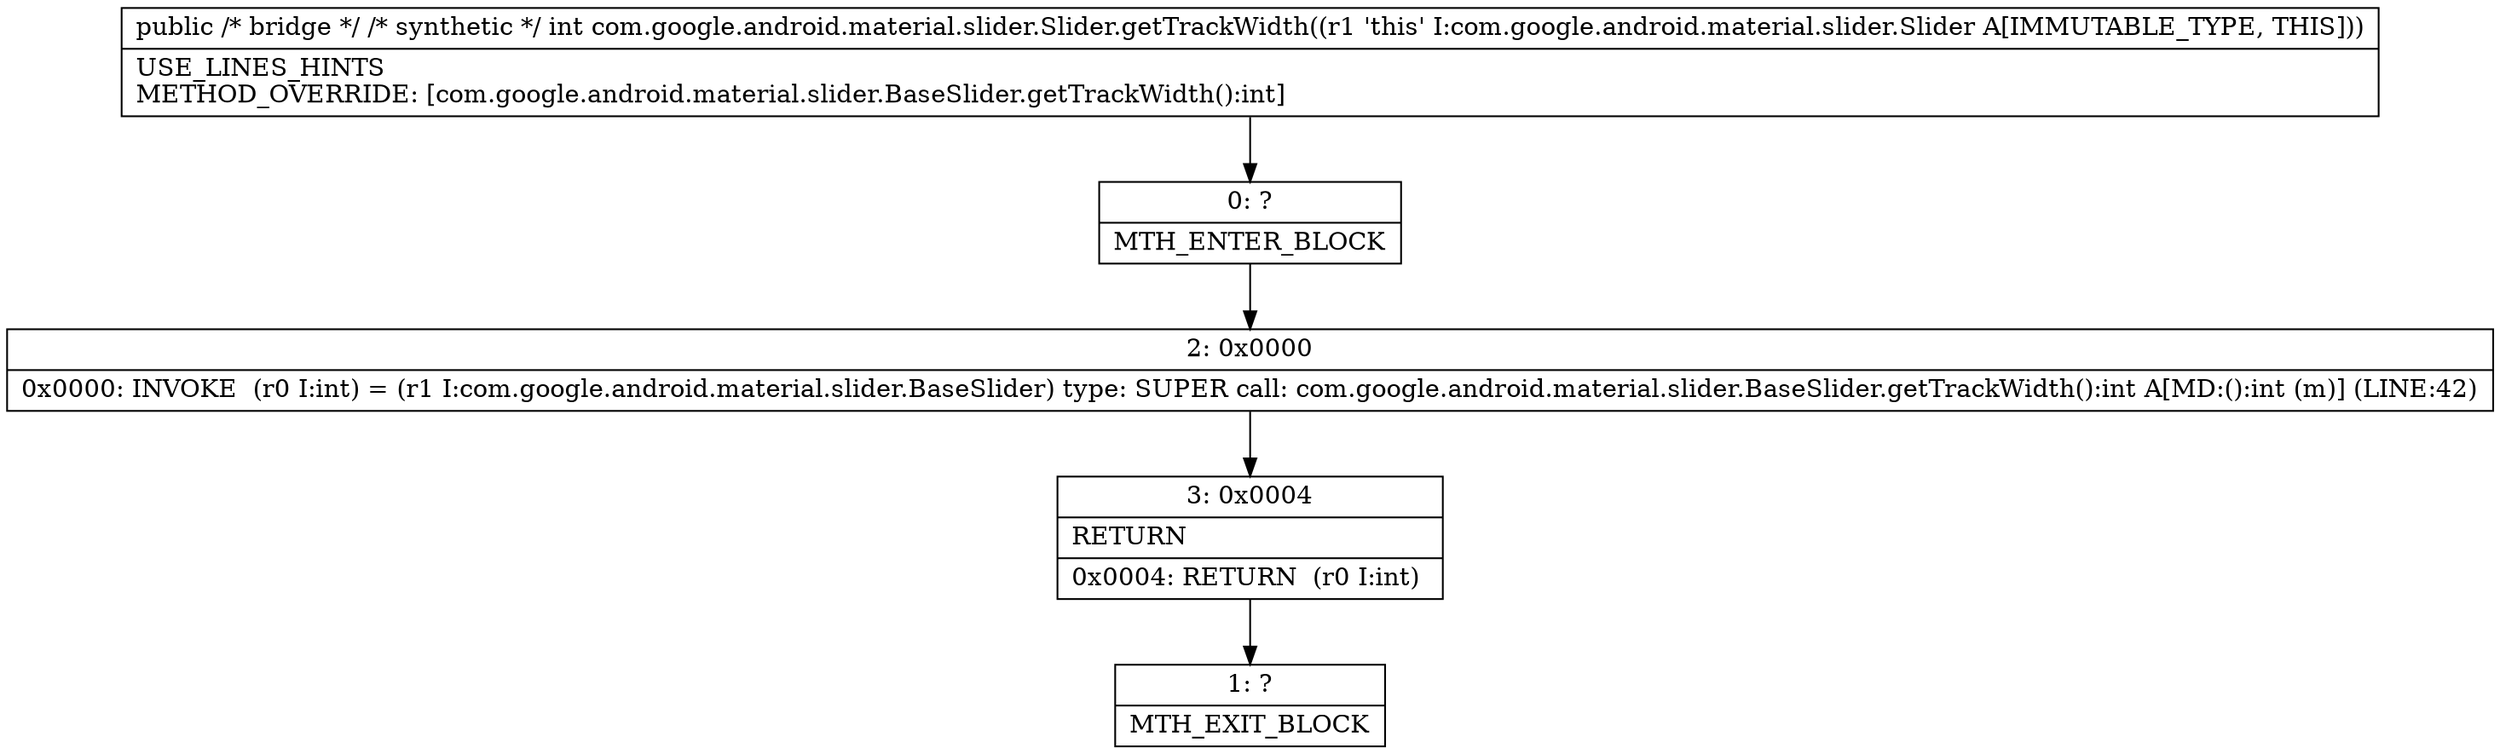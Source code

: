 digraph "CFG forcom.google.android.material.slider.Slider.getTrackWidth()I" {
Node_0 [shape=record,label="{0\:\ ?|MTH_ENTER_BLOCK\l}"];
Node_2 [shape=record,label="{2\:\ 0x0000|0x0000: INVOKE  (r0 I:int) = (r1 I:com.google.android.material.slider.BaseSlider) type: SUPER call: com.google.android.material.slider.BaseSlider.getTrackWidth():int A[MD:():int (m)] (LINE:42)\l}"];
Node_3 [shape=record,label="{3\:\ 0x0004|RETURN\l|0x0004: RETURN  (r0 I:int) \l}"];
Node_1 [shape=record,label="{1\:\ ?|MTH_EXIT_BLOCK\l}"];
MethodNode[shape=record,label="{public \/* bridge *\/ \/* synthetic *\/ int com.google.android.material.slider.Slider.getTrackWidth((r1 'this' I:com.google.android.material.slider.Slider A[IMMUTABLE_TYPE, THIS]))  | USE_LINES_HINTS\lMETHOD_OVERRIDE: [com.google.android.material.slider.BaseSlider.getTrackWidth():int]\l}"];
MethodNode -> Node_0;Node_0 -> Node_2;
Node_2 -> Node_3;
Node_3 -> Node_1;
}

